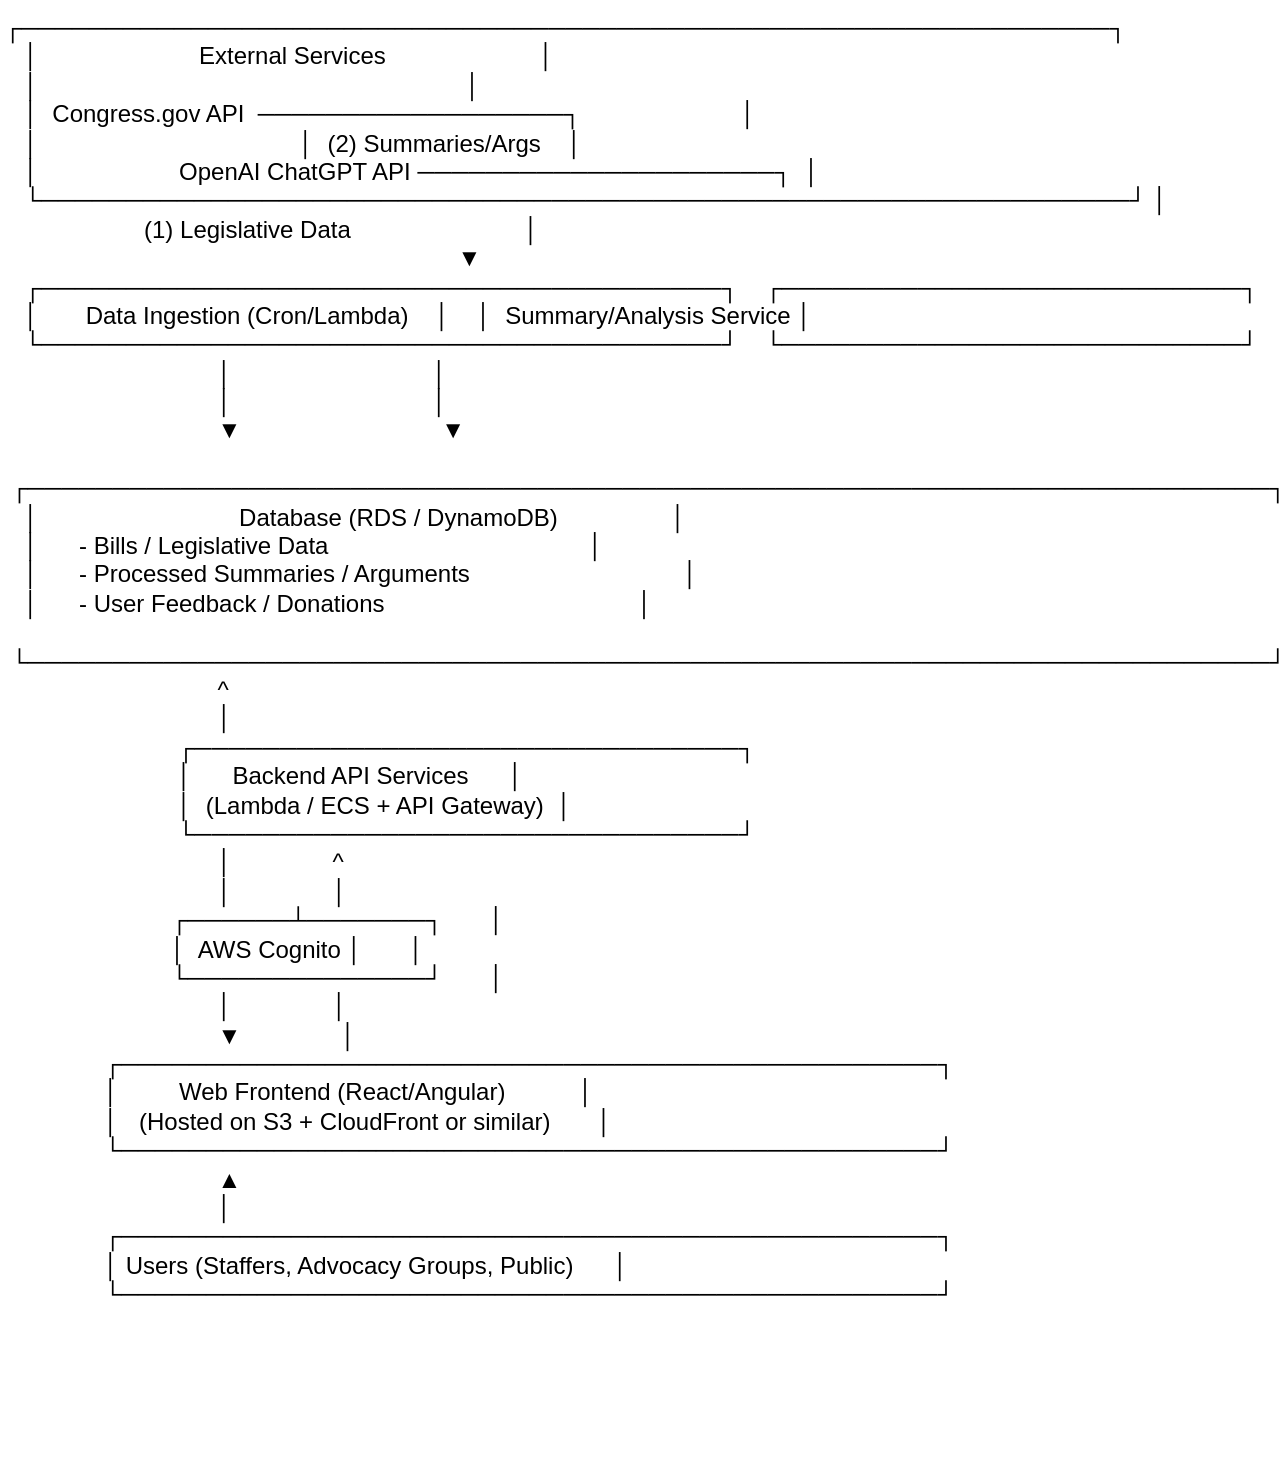 <mxfile version="26.0.5">
  <diagram name="Page-1" id="RsEKDYQLnlldj3J1hexR">
    <mxGraphModel dx="2074" dy="1096" grid="1" gridSize="10" guides="1" tooltips="1" connect="1" arrows="1" fold="1" page="1" pageScale="1" pageWidth="850" pageHeight="1100" math="0" shadow="0">
      <root>
        <mxCell id="0" />
        <mxCell id="1" parent="0" />
        <UserObject label="┌────────────────────────────────────────────────────────────────┐&#xa;   │                        External Services                       │&#xa;   │                                                                │&#xa;   │  Congress.gov API  ──────────────────┐                        │&#xa;   │                                       │  (2) Summaries/Args    │&#xa;   │                     OpenAI ChatGPT API ─────────────────────┐  │&#xa;   └────────────────────────────────────────────────────────────────┘ │&#xa;                     (1) Legislative Data                          │&#xa;                                                                    ▼&#xa;   ┌────────────────────────────────────────┐    ┌───────────────────────────┐&#xa;   │       Data Ingestion (Cron/Lambda)    │    │  Summary/Analysis Service │&#xa;   └────────────────────────────────────────┘    └───────────────────────────┘&#xa;                                │                              │&#xa;                                │                              │&#xa;                                ▼                              ▼&#xa;   ┌─────────────────────────────────────────────────────────────────────────┐&#xa;   │                              Database (RDS / DynamoDB)                 │&#xa;   │      - Bills / Legislative Data                                       │&#xa;   │      - Processed Summaries / Arguments                                │&#xa;   │      - User Feedback / Donations                                      │&#xa;   └─────────────────────────────────────────────────────────────────────────┘&#xa;                                ^&#xa;                                │&#xa;                          ┌────────────────────────────────┐&#xa;                          │      Backend API Services      │&#xa;                          │  (Lambda / ECS + API Gateway)  │&#xa;                          └────────────────────────────────┘&#xa;                                │               ^&#xa;                                │               │&#xa;                         ┌──────┴───────┐       │&#xa;                         │  AWS Cognito │       │&#xa;                         └──────────────┘       │&#xa;                                │               │&#xa;                                ▼               │&#xa;               ┌────────────────────────────────────────────────┐&#xa;               │         Web Frontend (React/Angular)           │&#xa;               │   (Hosted on S3 + CloudFront or similar)       │&#xa;               └────────────────────────────────────────────────┘&#xa;                                ▲&#xa;                                │&#xa;               ┌────────────────────────────────────────────────┐&#xa;               │ Users (Staffers, Advocacy Groups, Public)      │&#xa;               └────────────────────────────────────────────────┘" link="┌────────────────────────────────────────────────────────────────┐&#xa;   │                        External Services                       │&#xa;   │                                                                │&#xa;   │  Congress.gov API  ──────────────────┐                        │&#xa;   │                                       │  (2) Summaries/Args    │&#xa;   │                     OpenAI ChatGPT API ─────────────────────┐  │&#xa;   └────────────────────────────────────────────────────────────────┘ │&#xa;                     (1) Legislative Data                          │&#xa;                                                                    ▼&#xa;   ┌────────────────────────────────────────┐    ┌───────────────────────────┐&#xa;   │       Data Ingestion (Cron/Lambda)    │    │  Summary/Analysis Service │&#xa;   └────────────────────────────────────────┘    └───────────────────────────┘&#xa;                                │                              │&#xa;                                │                              │&#xa;                                ▼                              ▼&#xa;   ┌─────────────────────────────────────────────────────────────────────────┐&#xa;   │                              Database (RDS / DynamoDB)                 │&#xa;   │      - Bills / Legislative Data                                       │&#xa;   │      - Processed Summaries / Arguments                                │&#xa;   │      - User Feedback / Donations                                      │&#xa;   └─────────────────────────────────────────────────────────────────────────┘&#xa;                                ^&#xa;                                │&#xa;                          ┌────────────────────────────────┐&#xa;                          │      Backend API Services      │&#xa;                          │  (Lambda / ECS + API Gateway)  │&#xa;                          └────────────────────────────────┘&#xa;                                │               ^&#xa;                                │               │&#xa;                         ┌──────┴───────┐       │&#xa;                         │  AWS Cognito │       │&#xa;                         └──────────────┘       │&#xa;                                │               │&#xa;                                ▼               │&#xa;               ┌────────────────────────────────────────────────┐&#xa;               │         Web Frontend (React/Angular)           │&#xa;               │   (Hosted on S3 + CloudFront or similar)       │&#xa;               └────────────────────────────────────────────────┘&#xa;                                ▲&#xa;                                │&#xa;               ┌────────────────────────────────────────────────┐&#xa;               │ Users (Staffers, Advocacy Groups, Public)      │&#xa;               └────────────────────────────────────────────────┘" id="Y4CiuYzb-xdPosVlTnSi-1">
          <mxCell style="text;whiteSpace=wrap;" vertex="1" parent="1">
            <mxGeometry x="100" y="110" width="560" height="730" as="geometry" />
          </mxCell>
        </UserObject>
      </root>
    </mxGraphModel>
  </diagram>
</mxfile>
